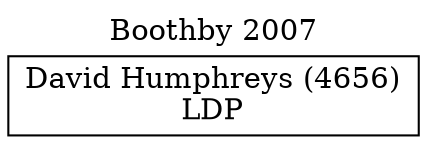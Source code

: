 // House preference flow
digraph "David Humphreys (4656)_Boothby_2007" {
	graph [label="Boothby 2007" labelloc=t mclimit=10]
	node [shape=box]
	"David Humphreys (4656)" [label="David Humphreys (4656)
LDP"]
}
